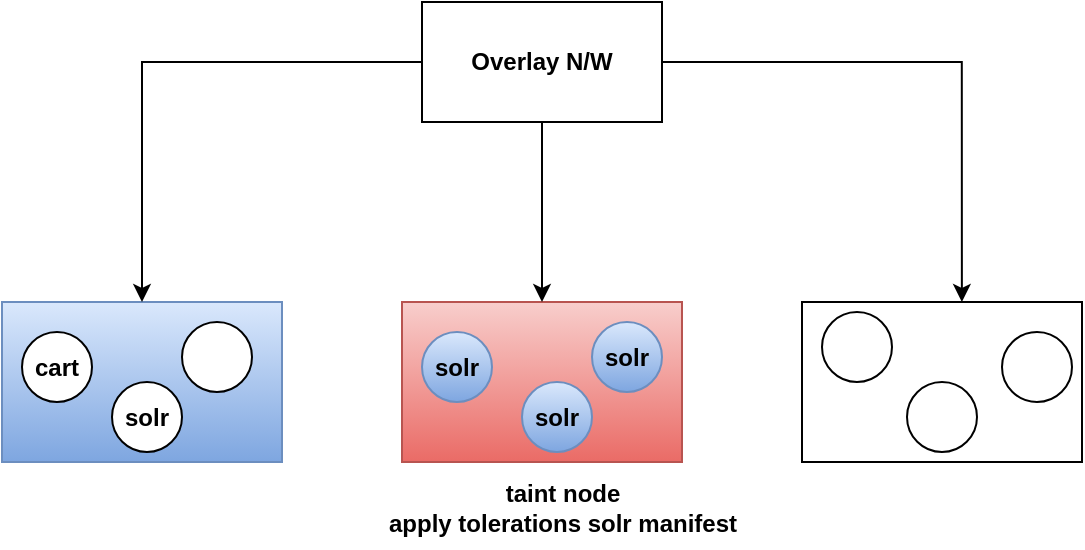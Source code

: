 <mxfile version="28.0.7">
  <diagram name="Page-1" id="M-dZSB3SSrhrZW6_9cC6">
    <mxGraphModel dx="1042" dy="561" grid="1" gridSize="10" guides="1" tooltips="1" connect="1" arrows="1" fold="1" page="1" pageScale="1" pageWidth="850" pageHeight="1100" math="0" shadow="0">
      <root>
        <mxCell id="0" />
        <mxCell id="1" parent="0" />
        <mxCell id="ni0vSMo-rKDW0dAVmCEp-1" value="" style="rounded=0;whiteSpace=wrap;html=1;fillColor=#dae8fc;gradientColor=#7ea6e0;strokeColor=#6c8ebf;" parent="1" vertex="1">
          <mxGeometry x="120" y="160" width="140" height="80" as="geometry" />
        </mxCell>
        <mxCell id="ni0vSMo-rKDW0dAVmCEp-2" value="" style="rounded=0;whiteSpace=wrap;html=1;fillColor=#f8cecc;gradientColor=#ea6b66;strokeColor=#b85450;" parent="1" vertex="1">
          <mxGeometry x="320" y="160" width="140" height="80" as="geometry" />
        </mxCell>
        <mxCell id="ni0vSMo-rKDW0dAVmCEp-3" value="" style="rounded=0;whiteSpace=wrap;html=1;" parent="1" vertex="1">
          <mxGeometry x="520" y="160" width="140" height="80" as="geometry" />
        </mxCell>
        <mxCell id="ni0vSMo-rKDW0dAVmCEp-4" value="&lt;b&gt;cart&lt;/b&gt;" style="ellipse;whiteSpace=wrap;html=1;aspect=fixed;" parent="1" vertex="1">
          <mxGeometry x="130" y="175" width="35" height="35" as="geometry" />
        </mxCell>
        <mxCell id="ni0vSMo-rKDW0dAVmCEp-5" value="&lt;b&gt;solr&lt;/b&gt;" style="ellipse;whiteSpace=wrap;html=1;aspect=fixed;direction=south;" parent="1" vertex="1">
          <mxGeometry x="175" y="200" width="35" height="35" as="geometry" />
        </mxCell>
        <mxCell id="ni0vSMo-rKDW0dAVmCEp-6" value="" style="ellipse;whiteSpace=wrap;html=1;aspect=fixed;" parent="1" vertex="1">
          <mxGeometry x="210" y="170" width="35" height="35" as="geometry" />
        </mxCell>
        <mxCell id="ni0vSMo-rKDW0dAVmCEp-7" value="&lt;b&gt;solr&lt;/b&gt;" style="ellipse;whiteSpace=wrap;html=1;aspect=fixed;fillColor=#dae8fc;gradientColor=#7ea6e0;strokeColor=#6c8ebf;" parent="1" vertex="1">
          <mxGeometry x="330" y="175" width="35" height="35" as="geometry" />
        </mxCell>
        <mxCell id="ni0vSMo-rKDW0dAVmCEp-8" value="&lt;b&gt;solr&lt;/b&gt;" style="ellipse;whiteSpace=wrap;html=1;aspect=fixed;fillColor=#dae8fc;gradientColor=#7ea6e0;strokeColor=#6c8ebf;" parent="1" vertex="1">
          <mxGeometry x="380" y="200" width="35" height="35" as="geometry" />
        </mxCell>
        <mxCell id="ni0vSMo-rKDW0dAVmCEp-9" value="&lt;b&gt;solr&lt;/b&gt;" style="ellipse;whiteSpace=wrap;html=1;aspect=fixed;fillColor=#dae8fc;gradientColor=#7ea6e0;strokeColor=#6c8ebf;" parent="1" vertex="1">
          <mxGeometry x="415" y="170" width="35" height="35" as="geometry" />
        </mxCell>
        <mxCell id="ni0vSMo-rKDW0dAVmCEp-10" value="" style="ellipse;whiteSpace=wrap;html=1;aspect=fixed;" parent="1" vertex="1">
          <mxGeometry x="530" y="165" width="35" height="35" as="geometry" />
        </mxCell>
        <mxCell id="ni0vSMo-rKDW0dAVmCEp-11" value="" style="ellipse;whiteSpace=wrap;html=1;aspect=fixed;" parent="1" vertex="1">
          <mxGeometry x="572.5" y="200" width="35" height="35" as="geometry" />
        </mxCell>
        <mxCell id="ni0vSMo-rKDW0dAVmCEp-12" value="" style="ellipse;whiteSpace=wrap;html=1;aspect=fixed;" parent="1" vertex="1">
          <mxGeometry x="620" y="175" width="35" height="35" as="geometry" />
        </mxCell>
        <mxCell id="ni0vSMo-rKDW0dAVmCEp-14" style="edgeStyle=orthogonalEdgeStyle;rounded=0;orthogonalLoop=1;jettySize=auto;html=1;" parent="1" source="ni0vSMo-rKDW0dAVmCEp-13" target="ni0vSMo-rKDW0dAVmCEp-1" edge="1">
          <mxGeometry relative="1" as="geometry" />
        </mxCell>
        <mxCell id="ni0vSMo-rKDW0dAVmCEp-15" style="edgeStyle=orthogonalEdgeStyle;rounded=0;orthogonalLoop=1;jettySize=auto;html=1;entryX=0.5;entryY=0;entryDx=0;entryDy=0;" parent="1" source="ni0vSMo-rKDW0dAVmCEp-13" target="ni0vSMo-rKDW0dAVmCEp-2" edge="1">
          <mxGeometry relative="1" as="geometry" />
        </mxCell>
        <mxCell id="ni0vSMo-rKDW0dAVmCEp-13" value="&lt;b&gt;Overlay N/W&lt;/b&gt;" style="rounded=0;whiteSpace=wrap;html=1;" parent="1" vertex="1">
          <mxGeometry x="330" y="10" width="120" height="60" as="geometry" />
        </mxCell>
        <mxCell id="ni0vSMo-rKDW0dAVmCEp-16" style="edgeStyle=orthogonalEdgeStyle;rounded=0;orthogonalLoop=1;jettySize=auto;html=1;entryX=0.571;entryY=0;entryDx=0;entryDy=0;entryPerimeter=0;" parent="1" source="ni0vSMo-rKDW0dAVmCEp-13" target="ni0vSMo-rKDW0dAVmCEp-3" edge="1">
          <mxGeometry relative="1" as="geometry" />
        </mxCell>
        <mxCell id="oBPPAYvQYWG3OcARVBhn-1" value="&lt;b&gt;taint node&lt;/b&gt;&lt;div&gt;&lt;b&gt;apply tolerations solr manifest&lt;/b&gt;&lt;/div&gt;" style="text;html=1;align=center;verticalAlign=middle;resizable=0;points=[];autosize=1;strokeColor=none;fillColor=none;" vertex="1" parent="1">
          <mxGeometry x="300" y="243" width="200" height="40" as="geometry" />
        </mxCell>
      </root>
    </mxGraphModel>
  </diagram>
</mxfile>
